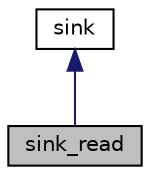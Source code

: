 digraph "sink_read"
{
 // LATEX_PDF_SIZE
  edge [fontname="Helvetica",fontsize="10",labelfontname="Helvetica",labelfontsize="10"];
  node [fontname="Helvetica",fontsize="10",shape=record];
  Node1 [label="sink_read",height=0.2,width=0.4,color="black", fillcolor="grey75", style="filled", fontcolor="black",tooltip="A class that implements read sink."];
  Node2 -> Node1 [dir="back",color="midnightblue",fontsize="10",style="solid",fontname="Helvetica"];
  Node2 [label="sink",height=0.2,width=0.4,color="black", fillcolor="white", style="filled",URL="$structsink.html",tooltip="Base abstract class for data sink classes."];
}
